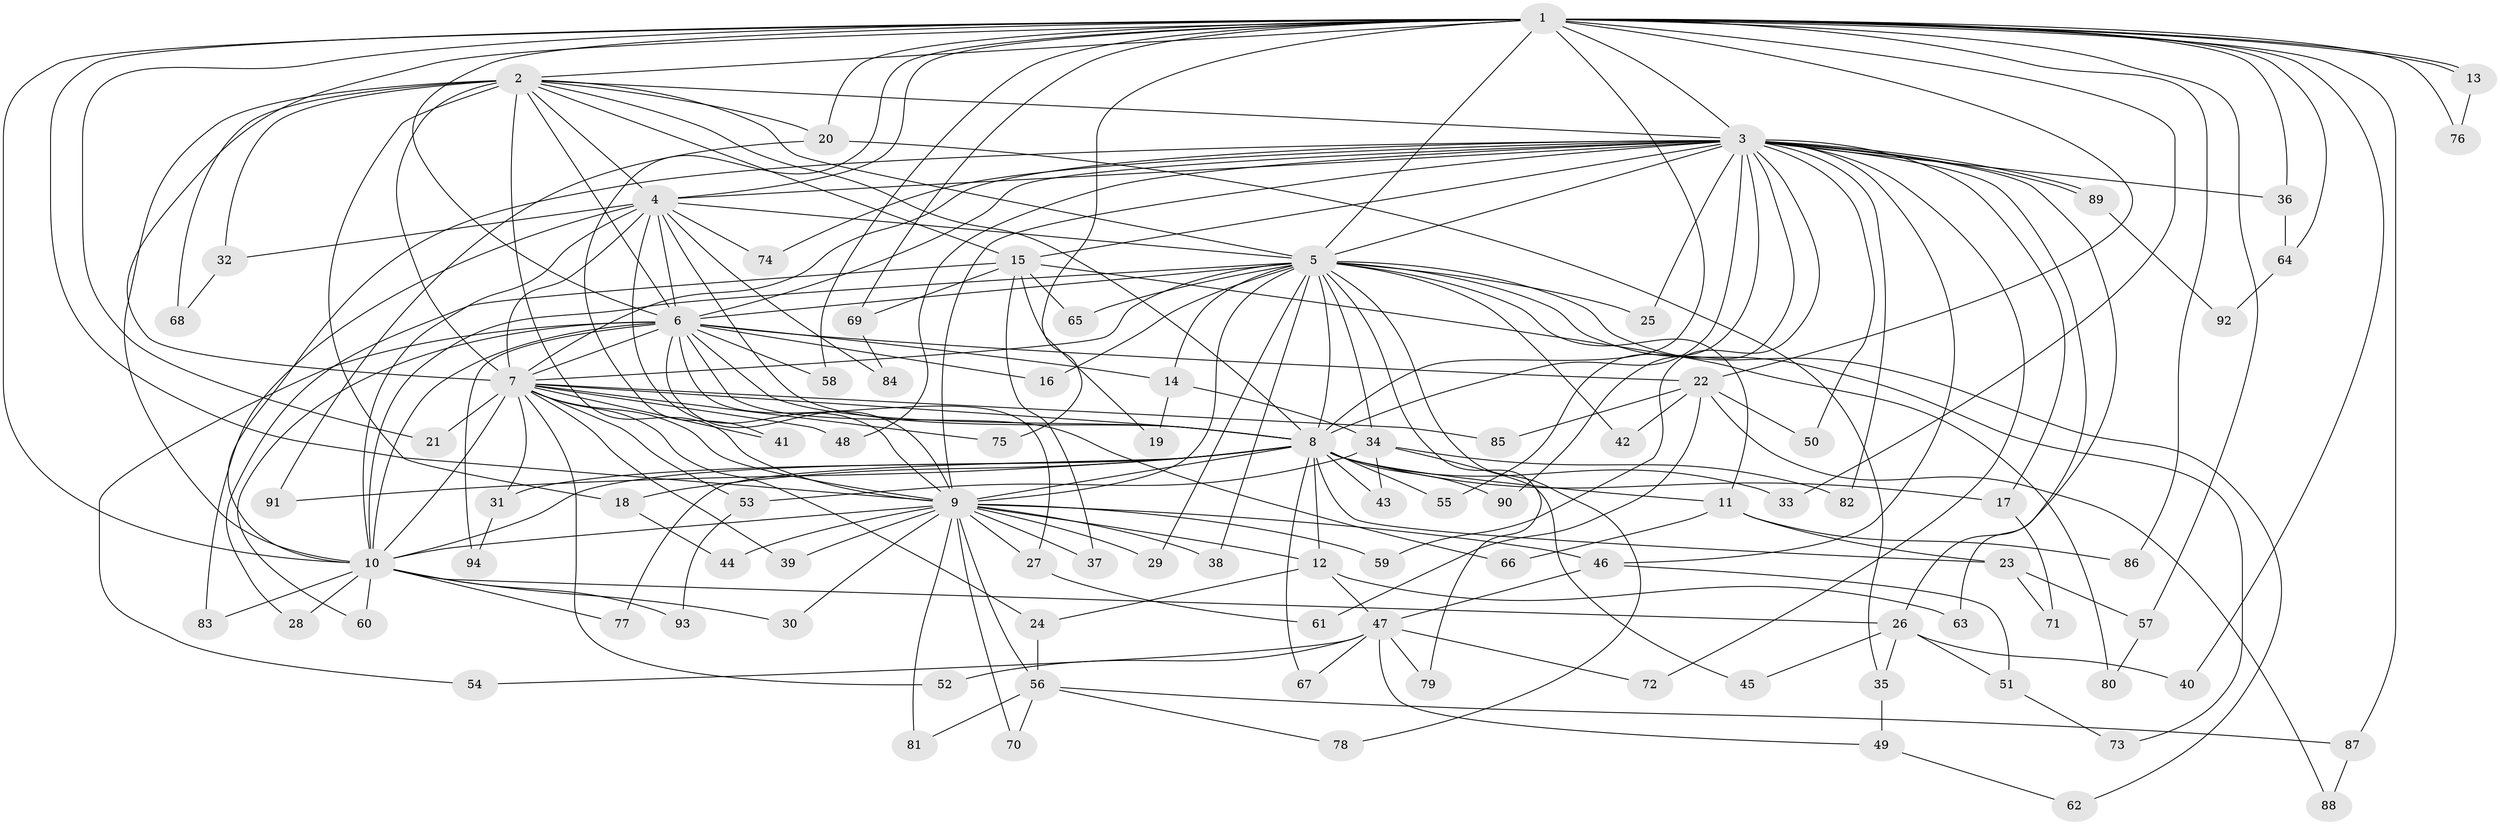 // coarse degree distribution, {19: 0.034482758620689655, 14: 0.034482758620689655, 17: 0.034482758620689655, 12: 0.034482758620689655, 11: 0.034482758620689655, 9: 0.13793103448275862, 13: 0.034482758620689655, 1: 0.034482758620689655, 4: 0.1724137931034483, 7: 0.06896551724137931, 6: 0.10344827586206896, 5: 0.034482758620689655, 8: 0.034482758620689655, 2: 0.06896551724137931, 3: 0.13793103448275862}
// Generated by graph-tools (version 1.1) at 2025/49/03/04/25 22:49:58]
// undirected, 94 vertices, 213 edges
graph export_dot {
  node [color=gray90,style=filled];
  1;
  2;
  3;
  4;
  5;
  6;
  7;
  8;
  9;
  10;
  11;
  12;
  13;
  14;
  15;
  16;
  17;
  18;
  19;
  20;
  21;
  22;
  23;
  24;
  25;
  26;
  27;
  28;
  29;
  30;
  31;
  32;
  33;
  34;
  35;
  36;
  37;
  38;
  39;
  40;
  41;
  42;
  43;
  44;
  45;
  46;
  47;
  48;
  49;
  50;
  51;
  52;
  53;
  54;
  55;
  56;
  57;
  58;
  59;
  60;
  61;
  62;
  63;
  64;
  65;
  66;
  67;
  68;
  69;
  70;
  71;
  72;
  73;
  74;
  75;
  76;
  77;
  78;
  79;
  80;
  81;
  82;
  83;
  84;
  85;
  86;
  87;
  88;
  89;
  90;
  91;
  92;
  93;
  94;
  1 -- 2;
  1 -- 3;
  1 -- 4;
  1 -- 5;
  1 -- 6;
  1 -- 7;
  1 -- 8;
  1 -- 9;
  1 -- 10;
  1 -- 13;
  1 -- 13;
  1 -- 20;
  1 -- 21;
  1 -- 22;
  1 -- 33;
  1 -- 36;
  1 -- 40;
  1 -- 41;
  1 -- 57;
  1 -- 58;
  1 -- 64;
  1 -- 69;
  1 -- 75;
  1 -- 76;
  1 -- 86;
  1 -- 87;
  2 -- 3;
  2 -- 4;
  2 -- 5;
  2 -- 6;
  2 -- 7;
  2 -- 8;
  2 -- 9;
  2 -- 10;
  2 -- 15;
  2 -- 18;
  2 -- 20;
  2 -- 32;
  2 -- 68;
  3 -- 4;
  3 -- 5;
  3 -- 6;
  3 -- 7;
  3 -- 8;
  3 -- 9;
  3 -- 10;
  3 -- 15;
  3 -- 17;
  3 -- 25;
  3 -- 26;
  3 -- 36;
  3 -- 46;
  3 -- 48;
  3 -- 50;
  3 -- 55;
  3 -- 59;
  3 -- 63;
  3 -- 72;
  3 -- 74;
  3 -- 82;
  3 -- 89;
  3 -- 89;
  3 -- 90;
  4 -- 5;
  4 -- 6;
  4 -- 7;
  4 -- 8;
  4 -- 9;
  4 -- 10;
  4 -- 32;
  4 -- 74;
  4 -- 83;
  4 -- 84;
  5 -- 6;
  5 -- 7;
  5 -- 8;
  5 -- 9;
  5 -- 10;
  5 -- 11;
  5 -- 14;
  5 -- 16;
  5 -- 25;
  5 -- 29;
  5 -- 34;
  5 -- 38;
  5 -- 42;
  5 -- 62;
  5 -- 65;
  5 -- 73;
  5 -- 78;
  5 -- 79;
  6 -- 7;
  6 -- 8;
  6 -- 9;
  6 -- 10;
  6 -- 14;
  6 -- 16;
  6 -- 22;
  6 -- 27;
  6 -- 54;
  6 -- 58;
  6 -- 60;
  6 -- 66;
  6 -- 94;
  7 -- 8;
  7 -- 9;
  7 -- 10;
  7 -- 21;
  7 -- 24;
  7 -- 31;
  7 -- 39;
  7 -- 41;
  7 -- 48;
  7 -- 52;
  7 -- 53;
  7 -- 75;
  7 -- 85;
  8 -- 9;
  8 -- 10;
  8 -- 11;
  8 -- 12;
  8 -- 17;
  8 -- 18;
  8 -- 23;
  8 -- 31;
  8 -- 33;
  8 -- 43;
  8 -- 55;
  8 -- 67;
  8 -- 77;
  8 -- 90;
  8 -- 91;
  9 -- 10;
  9 -- 12;
  9 -- 27;
  9 -- 29;
  9 -- 30;
  9 -- 37;
  9 -- 38;
  9 -- 39;
  9 -- 44;
  9 -- 46;
  9 -- 56;
  9 -- 59;
  9 -- 70;
  9 -- 81;
  10 -- 26;
  10 -- 28;
  10 -- 30;
  10 -- 60;
  10 -- 77;
  10 -- 83;
  10 -- 93;
  11 -- 23;
  11 -- 66;
  11 -- 86;
  12 -- 24;
  12 -- 47;
  12 -- 63;
  13 -- 76;
  14 -- 19;
  14 -- 34;
  15 -- 19;
  15 -- 28;
  15 -- 37;
  15 -- 65;
  15 -- 69;
  15 -- 80;
  17 -- 71;
  18 -- 44;
  20 -- 35;
  20 -- 91;
  22 -- 42;
  22 -- 50;
  22 -- 61;
  22 -- 85;
  22 -- 88;
  23 -- 57;
  23 -- 71;
  24 -- 56;
  26 -- 35;
  26 -- 40;
  26 -- 45;
  26 -- 51;
  27 -- 61;
  31 -- 94;
  32 -- 68;
  34 -- 43;
  34 -- 45;
  34 -- 53;
  34 -- 82;
  35 -- 49;
  36 -- 64;
  46 -- 47;
  46 -- 51;
  47 -- 49;
  47 -- 52;
  47 -- 54;
  47 -- 67;
  47 -- 72;
  47 -- 79;
  49 -- 62;
  51 -- 73;
  53 -- 93;
  56 -- 70;
  56 -- 78;
  56 -- 81;
  56 -- 87;
  57 -- 80;
  64 -- 92;
  69 -- 84;
  87 -- 88;
  89 -- 92;
}
